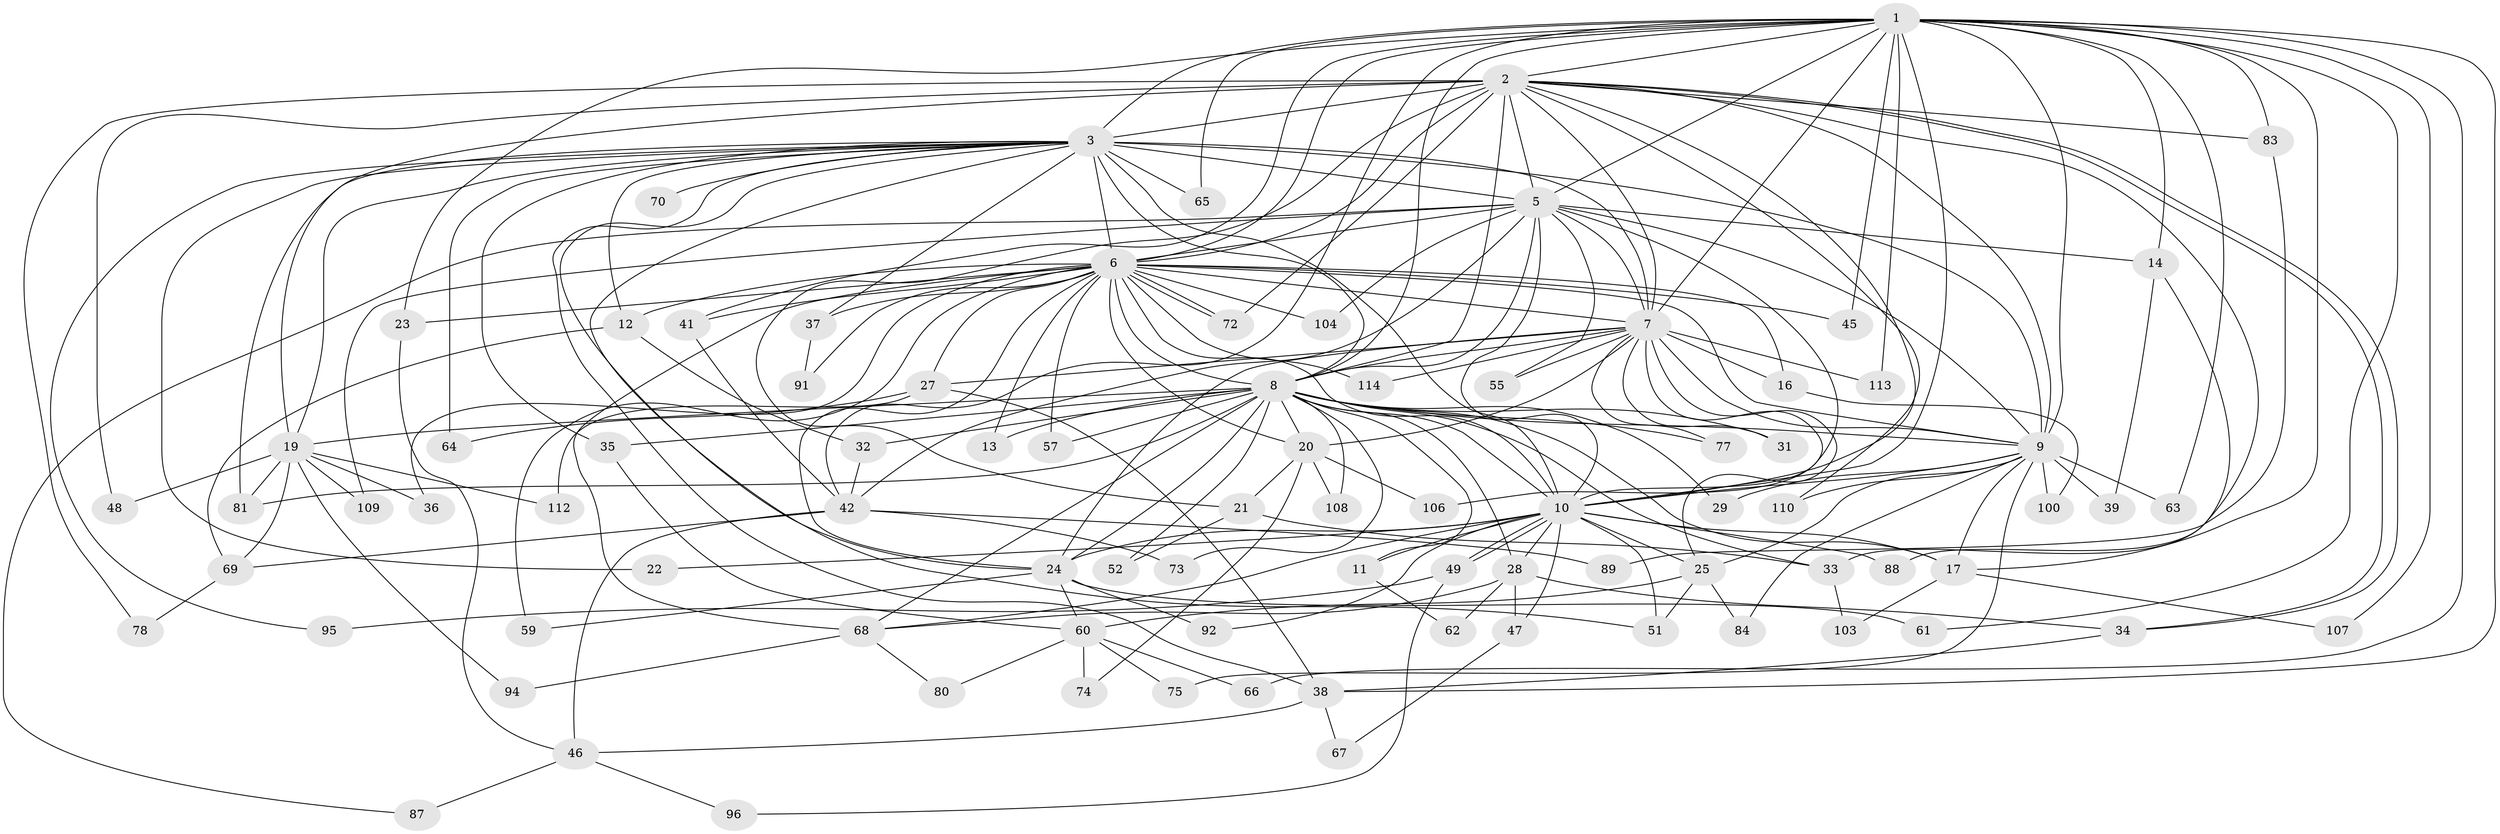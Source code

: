// original degree distribution, {19: 0.043859649122807015, 14: 0.008771929824561403, 17: 0.008771929824561403, 27: 0.008771929824561403, 29: 0.008771929824561403, 21: 0.008771929824561403, 3: 0.14912280701754385, 4: 0.09649122807017543, 2: 0.543859649122807, 5: 0.05263157894736842, 6: 0.043859649122807015, 9: 0.008771929824561403, 8: 0.008771929824561403, 7: 0.008771929824561403}
// Generated by graph-tools (version 1.1) at 2025/41/03/06/25 10:41:40]
// undirected, 86 vertices, 211 edges
graph export_dot {
graph [start="1"]
  node [color=gray90,style=filled];
  1 [super="+18"];
  2 [super="+86"];
  3 [super="+4"];
  5 [super="+58"];
  6 [super="+15"];
  7 [super="+105"];
  8 [super="+97"];
  9 [super="+101"];
  10 [super="+26"];
  11;
  12 [super="+30"];
  13;
  14;
  16 [super="+85"];
  17 [super="+76"];
  19 [super="+44"];
  20 [super="+93"];
  21;
  22;
  23;
  24 [super="+98"];
  25 [super="+43"];
  27;
  28 [super="+53"];
  29;
  31;
  32 [super="+54"];
  33 [super="+111"];
  34 [super="+50"];
  35;
  36;
  37;
  38 [super="+40"];
  39;
  41;
  42 [super="+90"];
  45;
  46 [super="+82"];
  47;
  48;
  49;
  51 [super="+56"];
  52;
  55;
  57;
  59;
  60 [super="+99"];
  61;
  62;
  63;
  64;
  65;
  66;
  67;
  68 [super="+79"];
  69 [super="+71"];
  70;
  72;
  73;
  74;
  75;
  77;
  78;
  80;
  81 [super="+102"];
  83;
  84;
  87;
  88;
  89;
  91;
  92;
  94;
  95;
  96;
  100;
  103;
  104;
  106;
  107;
  108;
  109;
  110;
  112;
  113;
  114;
  1 -- 2;
  1 -- 3 [weight=2];
  1 -- 5;
  1 -- 6;
  1 -- 7;
  1 -- 8;
  1 -- 9;
  1 -- 10;
  1 -- 14;
  1 -- 23;
  1 -- 38;
  1 -- 42;
  1 -- 45;
  1 -- 65;
  1 -- 83;
  1 -- 107;
  1 -- 113;
  1 -- 17;
  1 -- 66;
  1 -- 41;
  1 -- 61;
  1 -- 63;
  2 -- 3 [weight=2];
  2 -- 5;
  2 -- 6 [weight=2];
  2 -- 7;
  2 -- 8;
  2 -- 9;
  2 -- 10;
  2 -- 21;
  2 -- 33;
  2 -- 34;
  2 -- 34;
  2 -- 48;
  2 -- 78;
  2 -- 83;
  2 -- 19;
  2 -- 72;
  2 -- 110;
  3 -- 5 [weight=2];
  3 -- 6 [weight=2];
  3 -- 7 [weight=2];
  3 -- 8 [weight=2];
  3 -- 9 [weight=2];
  3 -- 10 [weight=2];
  3 -- 12 [weight=2];
  3 -- 19;
  3 -- 35;
  3 -- 70 [weight=2];
  3 -- 81;
  3 -- 64;
  3 -- 65;
  3 -- 22;
  3 -- 24;
  3 -- 95;
  3 -- 37;
  3 -- 51;
  3 -- 38;
  5 -- 6;
  5 -- 7 [weight=2];
  5 -- 8;
  5 -- 9;
  5 -- 10;
  5 -- 14;
  5 -- 55;
  5 -- 87;
  5 -- 104;
  5 -- 106;
  5 -- 109;
  5 -- 42;
  6 -- 7;
  6 -- 8;
  6 -- 9;
  6 -- 10;
  6 -- 12;
  6 -- 13;
  6 -- 16 [weight=2];
  6 -- 20;
  6 -- 23;
  6 -- 27;
  6 -- 36;
  6 -- 37;
  6 -- 45;
  6 -- 57;
  6 -- 59;
  6 -- 68;
  6 -- 72;
  6 -- 72;
  6 -- 104;
  6 -- 114;
  6 -- 41;
  6 -- 91;
  6 -- 24;
  7 -- 8;
  7 -- 9;
  7 -- 10;
  7 -- 16;
  7 -- 25;
  7 -- 27;
  7 -- 31;
  7 -- 55;
  7 -- 77;
  7 -- 114;
  7 -- 24;
  7 -- 113;
  7 -- 20;
  8 -- 9 [weight=2];
  8 -- 10;
  8 -- 11;
  8 -- 13;
  8 -- 17;
  8 -- 19;
  8 -- 20;
  8 -- 24;
  8 -- 28;
  8 -- 29;
  8 -- 31;
  8 -- 32;
  8 -- 35;
  8 -- 52;
  8 -- 57;
  8 -- 73;
  8 -- 77;
  8 -- 81;
  8 -- 108;
  8 -- 68;
  8 -- 33;
  9 -- 10;
  9 -- 29;
  9 -- 39;
  9 -- 63;
  9 -- 75;
  9 -- 84;
  9 -- 100;
  9 -- 110;
  9 -- 17;
  9 -- 25;
  10 -- 11;
  10 -- 17;
  10 -- 22;
  10 -- 25;
  10 -- 28;
  10 -- 47;
  10 -- 49;
  10 -- 49;
  10 -- 68;
  10 -- 88;
  10 -- 92;
  10 -- 24;
  10 -- 51;
  11 -- 62;
  12 -- 69;
  12 -- 32;
  14 -- 39;
  14 -- 88;
  16 -- 100;
  17 -- 103;
  17 -- 107;
  19 -- 36;
  19 -- 94;
  19 -- 112;
  19 -- 48;
  19 -- 109;
  19 -- 81;
  19 -- 69;
  20 -- 21;
  20 -- 74;
  20 -- 108;
  20 -- 106;
  21 -- 33;
  21 -- 52;
  23 -- 46;
  24 -- 59;
  24 -- 61;
  24 -- 92;
  24 -- 60;
  25 -- 51;
  25 -- 60;
  25 -- 84;
  27 -- 38;
  27 -- 64;
  27 -- 112;
  28 -- 47;
  28 -- 62;
  28 -- 68;
  28 -- 34;
  32 -- 42;
  33 -- 103;
  34 -- 38;
  35 -- 60;
  37 -- 91;
  38 -- 67;
  38 -- 46;
  41 -- 42;
  42 -- 46;
  42 -- 69;
  42 -- 73;
  42 -- 89;
  46 -- 87;
  46 -- 96;
  47 -- 67;
  49 -- 95;
  49 -- 96;
  60 -- 66;
  60 -- 74;
  60 -- 75;
  60 -- 80;
  68 -- 80;
  68 -- 94;
  69 -- 78;
  83 -- 89;
}
